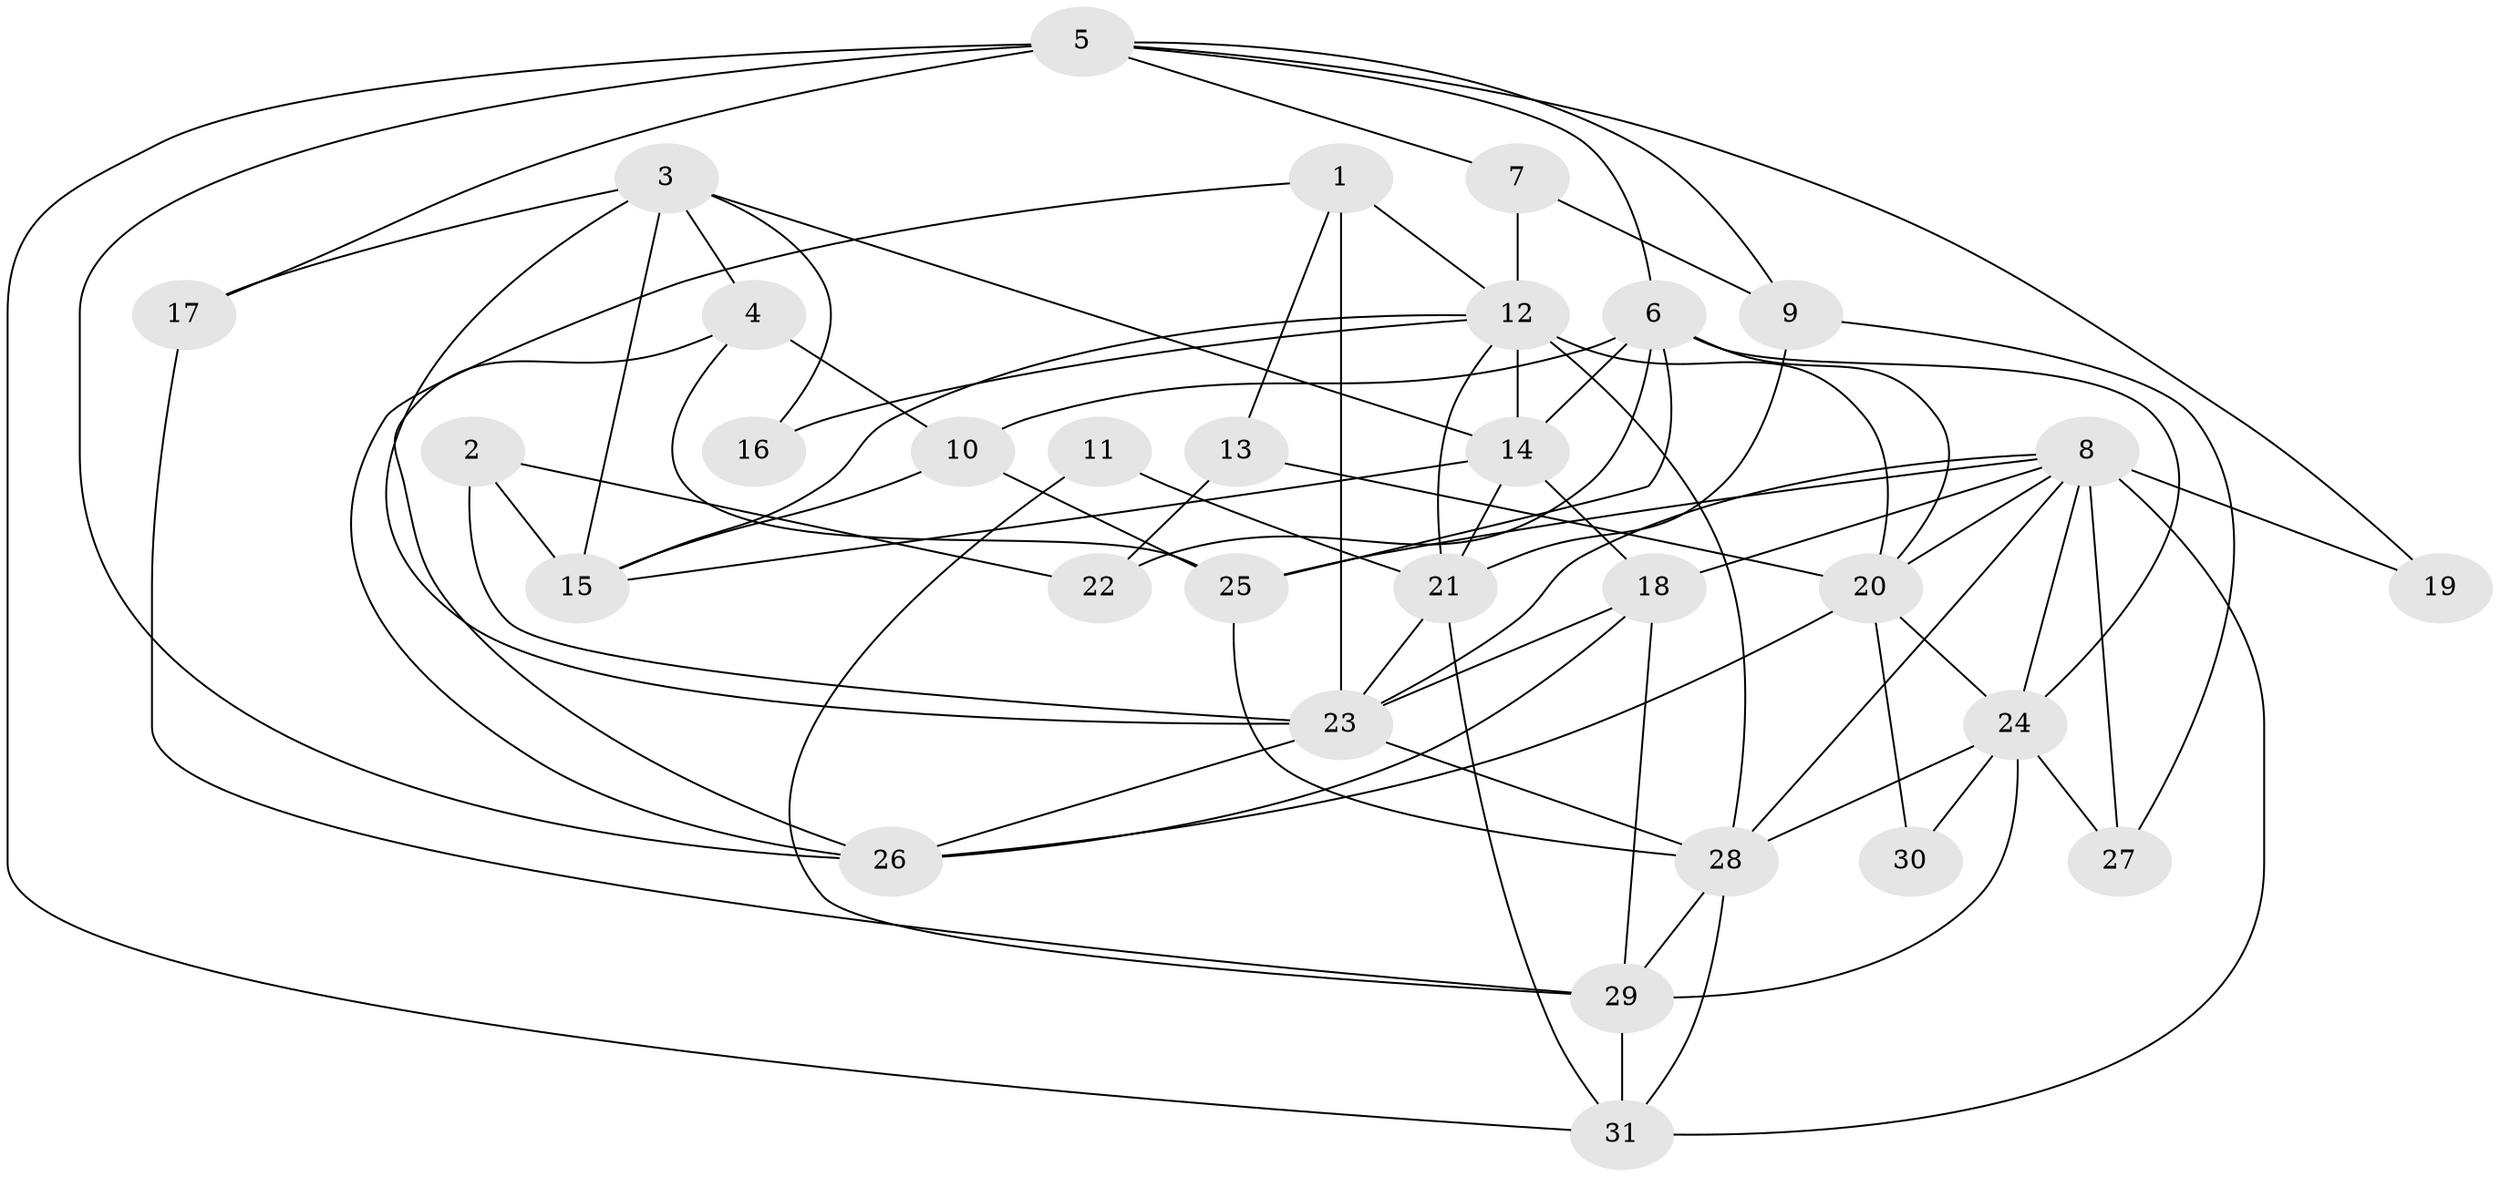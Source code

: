 // original degree distribution, {3: 0.25806451612903225, 4: 0.24193548387096775, 6: 0.0967741935483871, 5: 0.1774193548387097, 2: 0.16129032258064516, 8: 0.016129032258064516, 7: 0.04838709677419355}
// Generated by graph-tools (version 1.1) at 2025/02/03/09/25 03:02:07]
// undirected, 31 vertices, 76 edges
graph export_dot {
graph [start="1"]
  node [color=gray90,style=filled];
  1;
  2;
  3;
  4;
  5;
  6;
  7;
  8;
  9;
  10;
  11;
  12;
  13;
  14;
  15;
  16;
  17;
  18;
  19;
  20;
  21;
  22;
  23;
  24;
  25;
  26;
  27;
  28;
  29;
  30;
  31;
  1 -- 12 [weight=1.0];
  1 -- 13 [weight=1.0];
  1 -- 23 [weight=2.0];
  1 -- 26 [weight=1.0];
  2 -- 15 [weight=1.0];
  2 -- 22 [weight=1.0];
  2 -- 23 [weight=1.0];
  3 -- 4 [weight=2.0];
  3 -- 14 [weight=1.0];
  3 -- 15 [weight=2.0];
  3 -- 16 [weight=1.0];
  3 -- 17 [weight=1.0];
  3 -- 23 [weight=1.0];
  4 -- 10 [weight=1.0];
  4 -- 25 [weight=1.0];
  4 -- 26 [weight=1.0];
  5 -- 6 [weight=1.0];
  5 -- 7 [weight=1.0];
  5 -- 9 [weight=1.0];
  5 -- 17 [weight=1.0];
  5 -- 19 [weight=1.0];
  5 -- 26 [weight=1.0];
  5 -- 31 [weight=2.0];
  6 -- 10 [weight=1.0];
  6 -- 14 [weight=1.0];
  6 -- 20 [weight=1.0];
  6 -- 22 [weight=1.0];
  6 -- 24 [weight=1.0];
  6 -- 25 [weight=1.0];
  7 -- 9 [weight=1.0];
  7 -- 12 [weight=1.0];
  8 -- 18 [weight=1.0];
  8 -- 19 [weight=2.0];
  8 -- 20 [weight=1.0];
  8 -- 23 [weight=1.0];
  8 -- 24 [weight=1.0];
  8 -- 25 [weight=1.0];
  8 -- 27 [weight=1.0];
  8 -- 28 [weight=1.0];
  8 -- 31 [weight=1.0];
  9 -- 21 [weight=1.0];
  9 -- 27 [weight=1.0];
  10 -- 15 [weight=2.0];
  10 -- 25 [weight=1.0];
  11 -- 21 [weight=1.0];
  11 -- 29 [weight=1.0];
  12 -- 14 [weight=1.0];
  12 -- 15 [weight=1.0];
  12 -- 16 [weight=2.0];
  12 -- 20 [weight=1.0];
  12 -- 21 [weight=2.0];
  12 -- 28 [weight=1.0];
  13 -- 20 [weight=1.0];
  13 -- 22 [weight=1.0];
  14 -- 15 [weight=1.0];
  14 -- 18 [weight=1.0];
  14 -- 21 [weight=1.0];
  17 -- 29 [weight=1.0];
  18 -- 23 [weight=2.0];
  18 -- 26 [weight=1.0];
  18 -- 29 [weight=1.0];
  20 -- 24 [weight=1.0];
  20 -- 26 [weight=1.0];
  20 -- 30 [weight=1.0];
  21 -- 23 [weight=1.0];
  21 -- 31 [weight=1.0];
  23 -- 26 [weight=1.0];
  23 -- 28 [weight=2.0];
  24 -- 27 [weight=1.0];
  24 -- 28 [weight=1.0];
  24 -- 29 [weight=1.0];
  24 -- 30 [weight=1.0];
  25 -- 28 [weight=1.0];
  28 -- 29 [weight=1.0];
  28 -- 31 [weight=1.0];
  29 -- 31 [weight=2.0];
}
